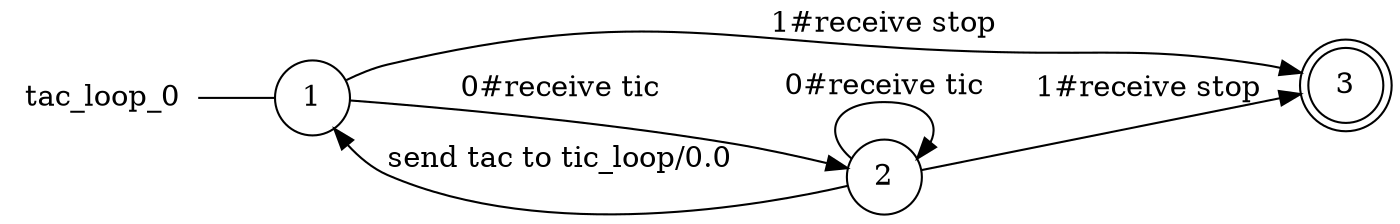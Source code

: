 digraph tac_loop_0 {
	rankdir="LR";
	n_0 [label="tac_loop_0", shape="plaintext"];
	n_1 [id="1", shape=circle, label="1"];
	n_0 -> n_1 [arrowhead=none];
	n_2 [id="4", shape=doublecircle, label="3"];
	n_3 [id="3", shape=circle, label="2"];

	n_1 -> n_2 [id="[$e|6]", label="1#receive stop"];
	n_3 -> n_2 [id="[$e|1]", label="1#receive stop"];
	n_3 -> n_1 [id="[$e|7]", label="send tac to tic_loop/0.0"];
	n_1 -> n_3 [id="[$e|5]", label="0#receive tic"];
	n_3 -> n_3 [id="[$e|4]", label="0#receive tic"];
}
